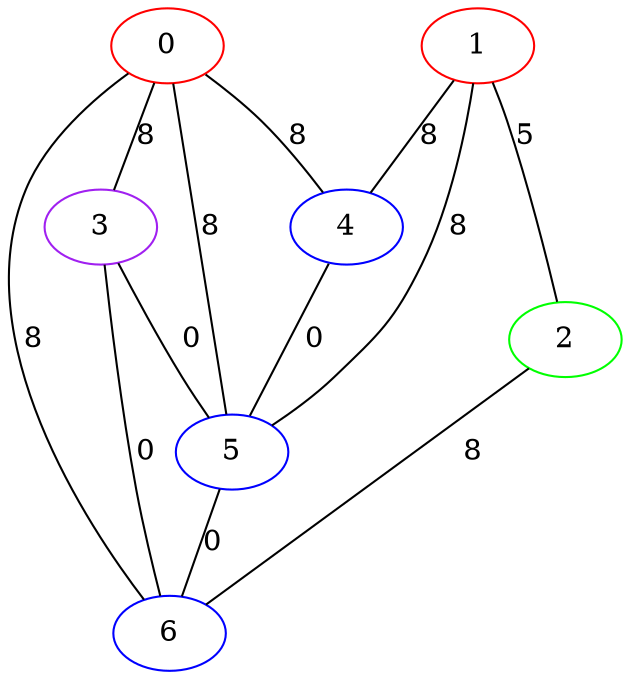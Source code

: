graph "" {
0 [color=red, weight=1];
1 [color=red, weight=1];
2 [color=green, weight=2];
3 [color=purple, weight=4];
4 [color=blue, weight=3];
5 [color=blue, weight=3];
6 [color=blue, weight=3];
0 -- 3  [key=0, label=8];
0 -- 4  [key=0, label=8];
0 -- 5  [key=0, label=8];
0 -- 6  [key=0, label=8];
1 -- 2  [key=0, label=5];
1 -- 4  [key=0, label=8];
1 -- 5  [key=0, label=8];
2 -- 6  [key=0, label=8];
3 -- 5  [key=0, label=0];
3 -- 6  [key=0, label=0];
4 -- 5  [key=0, label=0];
5 -- 6  [key=0, label=0];
}
